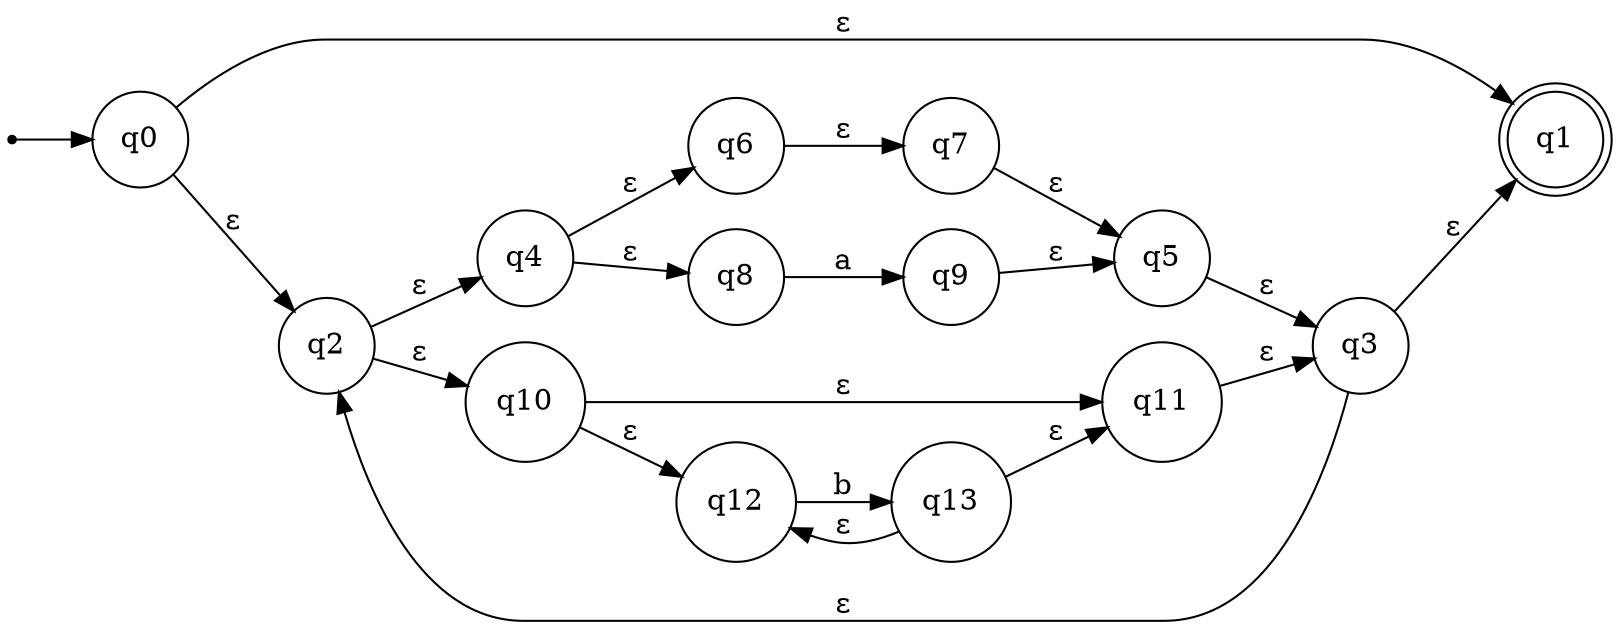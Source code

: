 digraph NFA {
  rankdir=LR;
  node [shape=circle];
  s [shape=point];
  s -> q0;
  q1 [shape=doublecircle];
  q0;
  q2;
  q3;
  q4;
  q5;
  q6;
  q7;
  q8;
  q9;
  q10;
  q11;
  q12;
  q13;
  q0 -> q2 [label="ε"];
  q0 -> q1 [label="ε"];
  q2 -> q4 [label="ε"];
  q2 -> q10 [label="ε"];
  q3 -> q2 [label="ε"];
  q3 -> q1 [label="ε"];
  q4 -> q6 [label="ε"];
  q4 -> q8 [label="ε"];
  q5 -> q3 [label="ε"];
  q6 -> q7 [label="ε"];
  q7 -> q5 [label="ε"];
  q8 -> q9 [label="a"];
  q9 -> q5 [label="ε"];
  q10 -> q12 [label="ε"];
  q10 -> q11 [label="ε"];
  q11 -> q3 [label="ε"];
  q12 -> q13 [label="b"];
  q13 -> q12 [label="ε"];
  q13 -> q11 [label="ε"];
}
